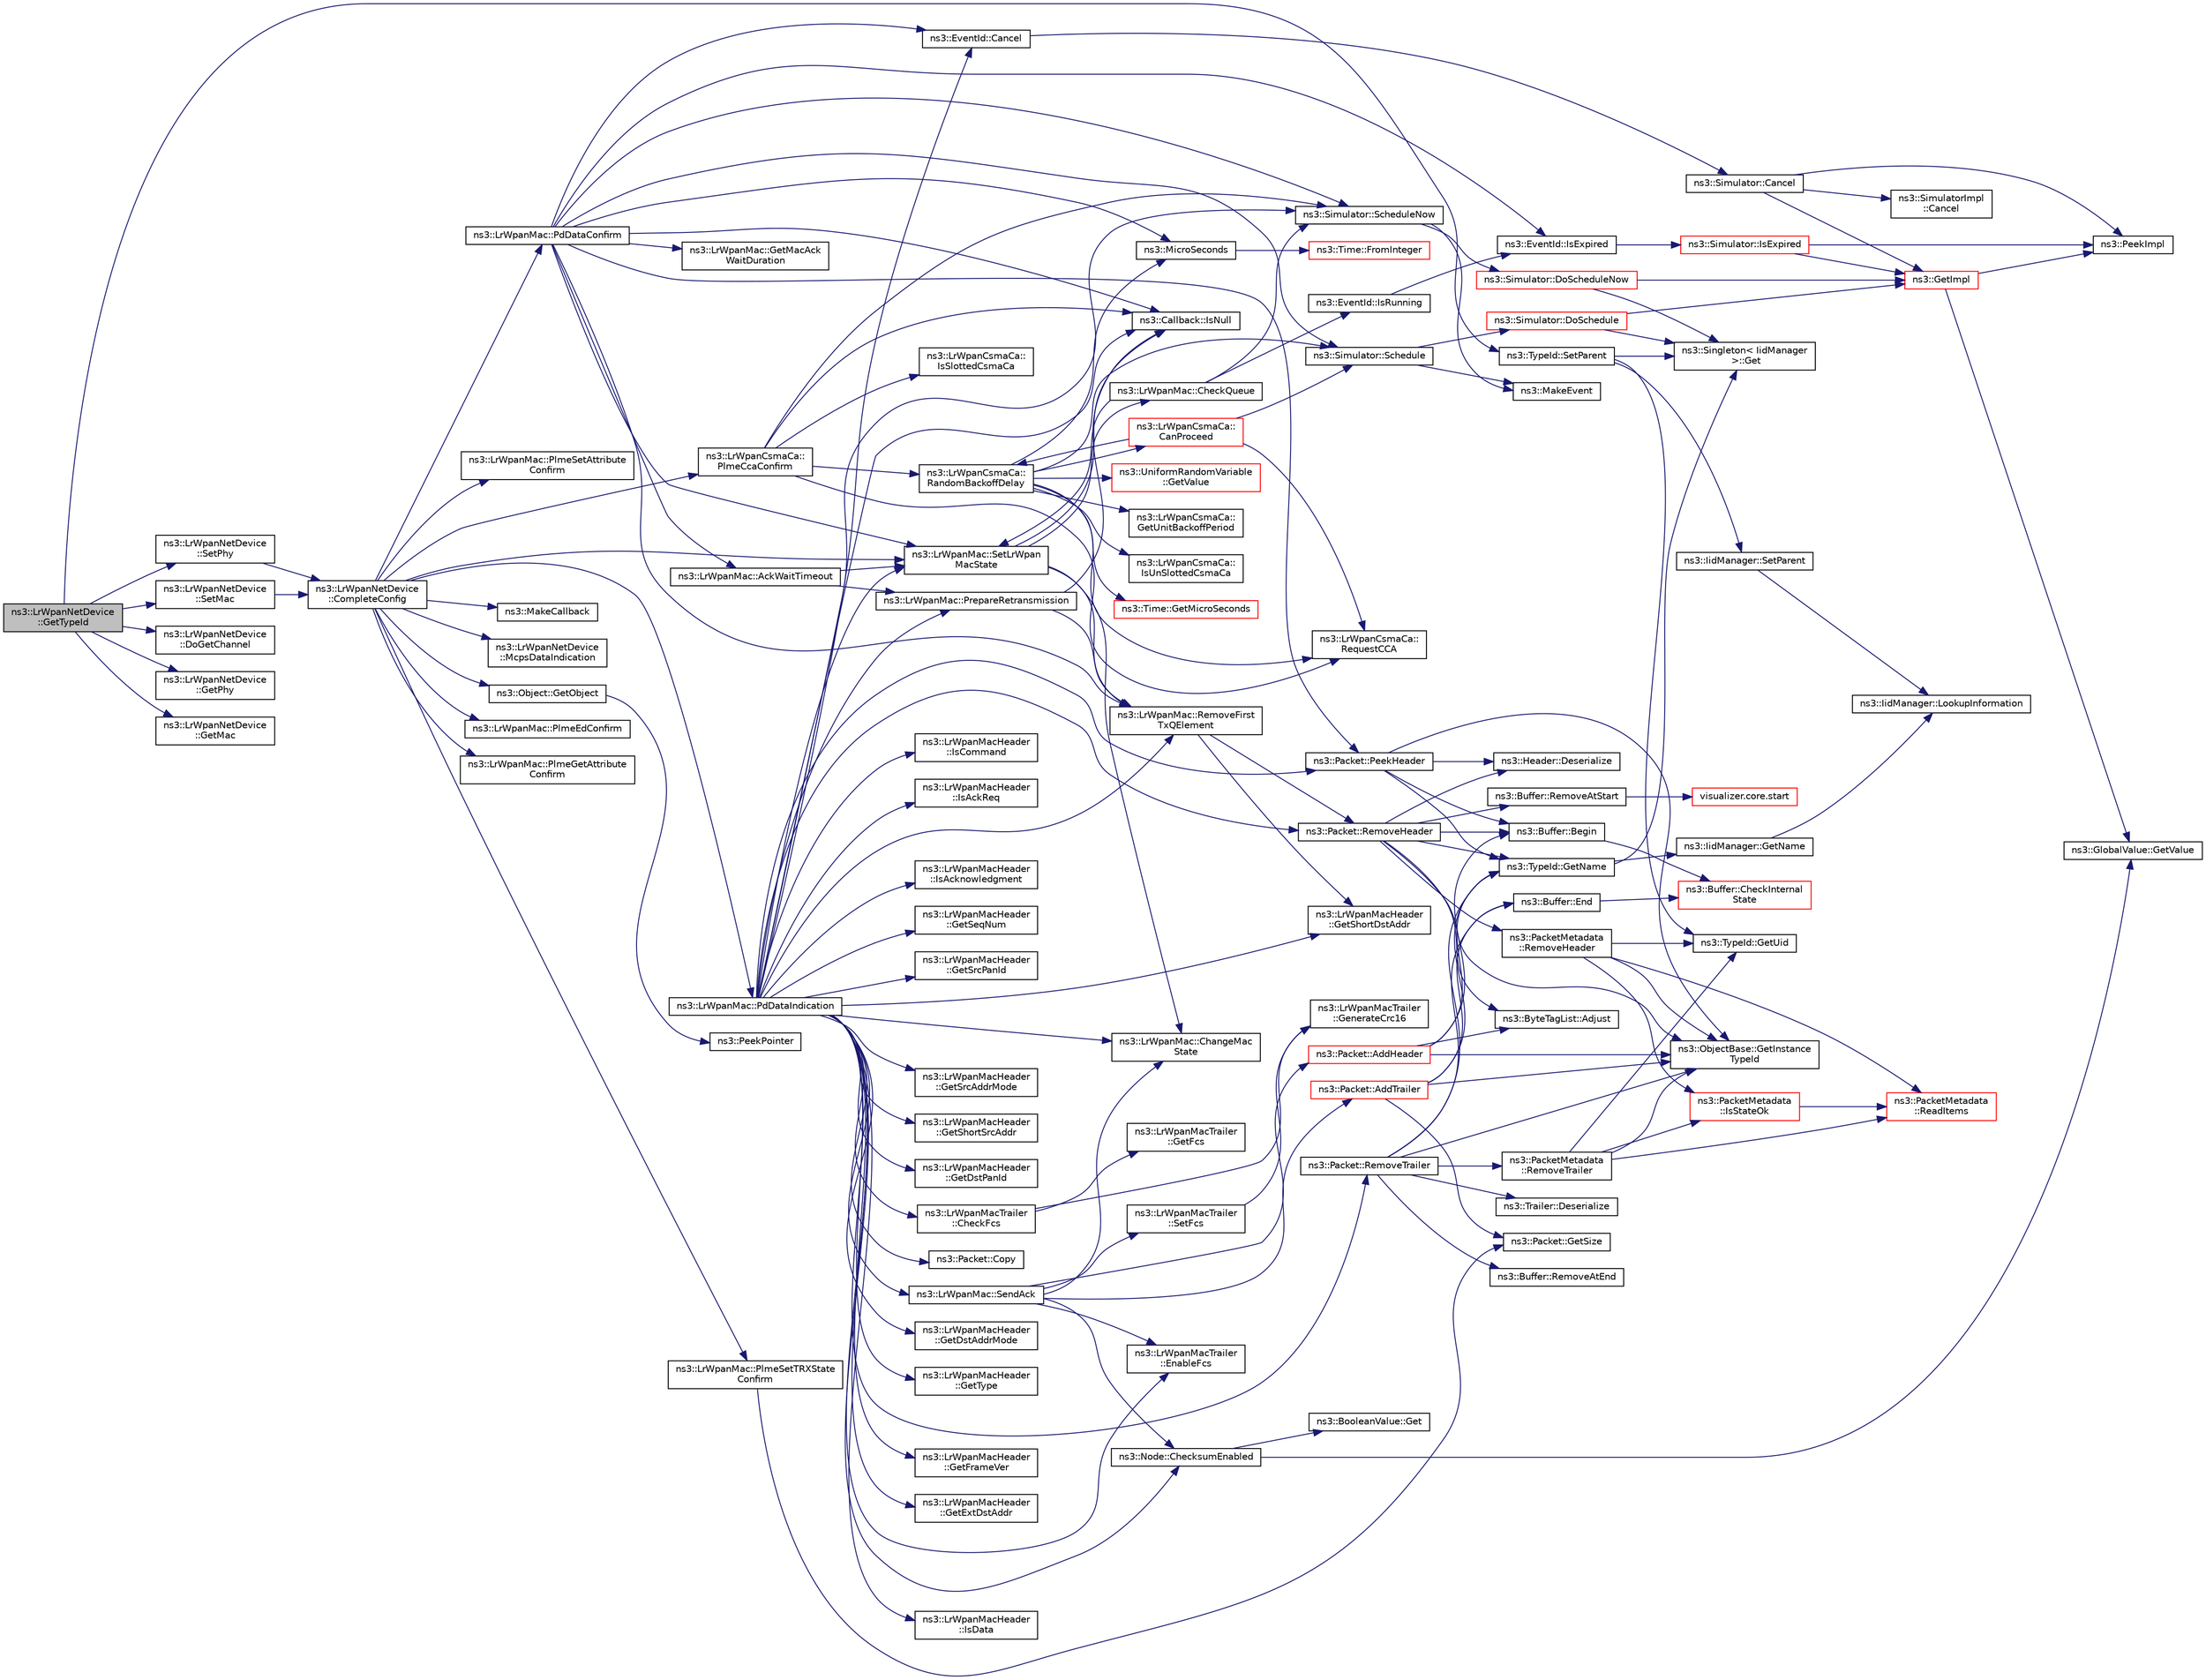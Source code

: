 digraph "ns3::LrWpanNetDevice::GetTypeId"
{
  edge [fontname="Helvetica",fontsize="10",labelfontname="Helvetica",labelfontsize="10"];
  node [fontname="Helvetica",fontsize="10",shape=record];
  rankdir="LR";
  Node1 [label="ns3::LrWpanNetDevice\l::GetTypeId",height=0.2,width=0.4,color="black", fillcolor="grey75", style="filled", fontcolor="black"];
  Node1 -> Node2 [color="midnightblue",fontsize="10",style="solid"];
  Node2 [label="ns3::TypeId::SetParent",height=0.2,width=0.4,color="black", fillcolor="white", style="filled",URL="$d6/d11/classns3_1_1TypeId.html#abaaca67ab7d2471067e7c275df0f7309"];
  Node2 -> Node3 [color="midnightblue",fontsize="10",style="solid"];
  Node3 [label="ns3::TypeId::GetUid",height=0.2,width=0.4,color="black", fillcolor="white", style="filled",URL="$d6/d11/classns3_1_1TypeId.html#acd3e41de6340d06299f4fd63e2ed8da0"];
  Node2 -> Node4 [color="midnightblue",fontsize="10",style="solid"];
  Node4 [label="ns3::Singleton\< IidManager\l \>::Get",height=0.2,width=0.4,color="black", fillcolor="white", style="filled",URL="$d8/d77/classns3_1_1Singleton.html#a80a2cd3c25a27ea72add7a9f7a141ffa"];
  Node2 -> Node5 [color="midnightblue",fontsize="10",style="solid"];
  Node5 [label="ns3::IidManager::SetParent",height=0.2,width=0.4,color="black", fillcolor="white", style="filled",URL="$d4/d1c/classns3_1_1IidManager.html#a4042931260554c907699367b6811426f"];
  Node5 -> Node6 [color="midnightblue",fontsize="10",style="solid"];
  Node6 [label="ns3::IidManager::LookupInformation",height=0.2,width=0.4,color="black", fillcolor="white", style="filled",URL="$d4/d1c/classns3_1_1IidManager.html#a6b1f4ba2815dba27a377e8a8db2384cf"];
  Node1 -> Node7 [color="midnightblue",fontsize="10",style="solid"];
  Node7 [label="ns3::LrWpanNetDevice\l::DoGetChannel",height=0.2,width=0.4,color="black", fillcolor="white", style="filled",URL="$dd/d73/classns3_1_1LrWpanNetDevice.html#a10023e92e2b456edf04b85a7d5a6eee9"];
  Node1 -> Node8 [color="midnightblue",fontsize="10",style="solid"];
  Node8 [label="ns3::LrWpanNetDevice\l::GetPhy",height=0.2,width=0.4,color="black", fillcolor="white", style="filled",URL="$dd/d73/classns3_1_1LrWpanNetDevice.html#ae5f566c0d7718541c5520ac8508bd140"];
  Node1 -> Node9 [color="midnightblue",fontsize="10",style="solid"];
  Node9 [label="ns3::LrWpanNetDevice\l::SetPhy",height=0.2,width=0.4,color="black", fillcolor="white", style="filled",URL="$dd/d73/classns3_1_1LrWpanNetDevice.html#a521c26ef227a41d835ee5ee6ed783480"];
  Node9 -> Node10 [color="midnightblue",fontsize="10",style="solid"];
  Node10 [label="ns3::LrWpanNetDevice\l::CompleteConfig",height=0.2,width=0.4,color="black", fillcolor="white", style="filled",URL="$dd/d73/classns3_1_1LrWpanNetDevice.html#a2851594198a88409d0a25401e9c61997"];
  Node10 -> Node11 [color="midnightblue",fontsize="10",style="solid"];
  Node11 [label="ns3::MakeCallback",height=0.2,width=0.4,color="black", fillcolor="white", style="filled",URL="$dd/de0/group__makecallbackmemptr.html#ga9376283685aa99d204048d6a4b7610a4"];
  Node10 -> Node12 [color="midnightblue",fontsize="10",style="solid"];
  Node12 [label="ns3::LrWpanNetDevice\l::McpsDataIndication",height=0.2,width=0.4,color="black", fillcolor="white", style="filled",URL="$dd/d73/classns3_1_1LrWpanNetDevice.html#a620a7403f05c4dc25de92c7304e4f17d"];
  Node10 -> Node13 [color="midnightblue",fontsize="10",style="solid"];
  Node13 [label="ns3::Object::GetObject",height=0.2,width=0.4,color="black", fillcolor="white", style="filled",URL="$d9/d77/classns3_1_1Object.html#a13e18c00017096c8381eb651d5bd0783"];
  Node13 -> Node14 [color="midnightblue",fontsize="10",style="solid"];
  Node14 [label="ns3::PeekPointer",height=0.2,width=0.4,color="black", fillcolor="white", style="filled",URL="$d7/d2e/namespacens3.html#af2a7557fe9afdd98d8f6f8f6e412cf5a"];
  Node10 -> Node15 [color="midnightblue",fontsize="10",style="solid"];
  Node15 [label="ns3::LrWpanMac::PdDataIndication",height=0.2,width=0.4,color="black", fillcolor="white", style="filled",URL="$db/d57/classns3_1_1LrWpanMac.html#a71139cc1bd26ab1c0a9c2e7791631389"];
  Node15 -> Node16 [color="midnightblue",fontsize="10",style="solid"];
  Node16 [label="ns3::Packet::Copy",height=0.2,width=0.4,color="black", fillcolor="white", style="filled",URL="$dd/d7a/classns3_1_1Packet.html#a5d5c70802a5f77fc5f0001e0cfc1898b",tooltip="performs a COW copy of the packet. "];
  Node15 -> Node17 [color="midnightblue",fontsize="10",style="solid"];
  Node17 [label="ns3::Packet::RemoveTrailer",height=0.2,width=0.4,color="black", fillcolor="white", style="filled",URL="$dd/d7a/classns3_1_1Packet.html#a2155e042083e9a17ad3b33f9fecb4be4",tooltip="Remove a deserialized trailer from the internal buffer. "];
  Node17 -> Node18 [color="midnightblue",fontsize="10",style="solid"];
  Node18 [label="ns3::Trailer::Deserialize",height=0.2,width=0.4,color="black", fillcolor="white", style="filled",URL="$de/db6/classns3_1_1Trailer.html#aed0f0292faca43ef8676c05d70a664cf"];
  Node17 -> Node19 [color="midnightblue",fontsize="10",style="solid"];
  Node19 [label="ns3::Buffer::End",height=0.2,width=0.4,color="black", fillcolor="white", style="filled",URL="$da/d85/classns3_1_1Buffer.html#a52207c7aed7bae89fba2f9e997c82724"];
  Node19 -> Node20 [color="midnightblue",fontsize="10",style="solid"];
  Node20 [label="ns3::Buffer::CheckInternal\lState",height=0.2,width=0.4,color="red", fillcolor="white", style="filled",URL="$da/d85/classns3_1_1Buffer.html#a6202ce7f1ecc1fc7a14cc13017375d14",tooltip="Checks the internal buffer structures consistency. "];
  Node17 -> Node21 [color="midnightblue",fontsize="10",style="solid"];
  Node21 [label="ns3::ObjectBase::GetInstance\lTypeId",height=0.2,width=0.4,color="black", fillcolor="white", style="filled",URL="$d2/dac/classns3_1_1ObjectBase.html#abe5b43a6f5b99a92a4c3122db31f06fb"];
  Node17 -> Node22 [color="midnightblue",fontsize="10",style="solid"];
  Node22 [label="ns3::TypeId::GetName",height=0.2,width=0.4,color="black", fillcolor="white", style="filled",URL="$d6/d11/classns3_1_1TypeId.html#aa3c41c79ae428b3cb396a9c6bb3ef314"];
  Node22 -> Node4 [color="midnightblue",fontsize="10",style="solid"];
  Node22 -> Node23 [color="midnightblue",fontsize="10",style="solid"];
  Node23 [label="ns3::IidManager::GetName",height=0.2,width=0.4,color="black", fillcolor="white", style="filled",URL="$d4/d1c/classns3_1_1IidManager.html#a5d68d0f0f44594dcdec239dbdb5bf53c"];
  Node23 -> Node6 [color="midnightblue",fontsize="10",style="solid"];
  Node17 -> Node24 [color="midnightblue",fontsize="10",style="solid"];
  Node24 [label="ns3::Buffer::RemoveAtEnd",height=0.2,width=0.4,color="black", fillcolor="white", style="filled",URL="$da/d85/classns3_1_1Buffer.html#a83b30fd8e1202e778fb471757b800d47"];
  Node17 -> Node25 [color="midnightblue",fontsize="10",style="solid"];
  Node25 [label="ns3::PacketMetadata\l::RemoveTrailer",height=0.2,width=0.4,color="black", fillcolor="white", style="filled",URL="$d1/db1/classns3_1_1PacketMetadata.html#a2eaa46d9f7c88a5aef121521b196753c"];
  Node25 -> Node21 [color="midnightblue",fontsize="10",style="solid"];
  Node25 -> Node3 [color="midnightblue",fontsize="10",style="solid"];
  Node25 -> Node26 [color="midnightblue",fontsize="10",style="solid"];
  Node26 [label="ns3::PacketMetadata\l::IsStateOk",height=0.2,width=0.4,color="red", fillcolor="white", style="filled",URL="$d1/db1/classns3_1_1PacketMetadata.html#a208d3163e28704438cdd4d30318e489c",tooltip="Check if the metadata state is ok. "];
  Node26 -> Node27 [color="midnightblue",fontsize="10",style="solid"];
  Node27 [label="ns3::PacketMetadata\l::ReadItems",height=0.2,width=0.4,color="red", fillcolor="white", style="filled",URL="$d1/db1/classns3_1_1PacketMetadata.html#a3719ad2c32313a9a1c74462322e8b517",tooltip="Read items. "];
  Node25 -> Node27 [color="midnightblue",fontsize="10",style="solid"];
  Node15 -> Node28 [color="midnightblue",fontsize="10",style="solid"];
  Node28 [label="ns3::Node::ChecksumEnabled",height=0.2,width=0.4,color="black", fillcolor="white", style="filled",URL="$dd/ded/classns3_1_1Node.html#a0515bfe9a3aeb6605d657ba855699815"];
  Node28 -> Node29 [color="midnightblue",fontsize="10",style="solid"];
  Node29 [label="ns3::GlobalValue::GetValue",height=0.2,width=0.4,color="black", fillcolor="white", style="filled",URL="$dc/d02/classns3_1_1GlobalValue.html#aa33773cb952ba3c285a03ae2c4769b84"];
  Node28 -> Node30 [color="midnightblue",fontsize="10",style="solid"];
  Node30 [label="ns3::BooleanValue::Get",height=0.2,width=0.4,color="black", fillcolor="white", style="filled",URL="$d5/d0c/classns3_1_1BooleanValue.html#a15d5d96abfd11676964f40859442ec12"];
  Node15 -> Node31 [color="midnightblue",fontsize="10",style="solid"];
  Node31 [label="ns3::LrWpanMacTrailer\l::EnableFcs",height=0.2,width=0.4,color="black", fillcolor="white", style="filled",URL="$d7/d32/classns3_1_1LrWpanMacTrailer.html#ade854ac8fcf338673c01c205b693ecfc"];
  Node15 -> Node32 [color="midnightblue",fontsize="10",style="solid"];
  Node32 [label="ns3::LrWpanMacTrailer\l::CheckFcs",height=0.2,width=0.4,color="black", fillcolor="white", style="filled",URL="$d7/d32/classns3_1_1LrWpanMacTrailer.html#ad0eff9b77569c8f6abce72a04b27794b"];
  Node32 -> Node33 [color="midnightblue",fontsize="10",style="solid"];
  Node33 [label="ns3::LrWpanMacTrailer\l::GenerateCrc16",height=0.2,width=0.4,color="black", fillcolor="white", style="filled",URL="$d7/d32/classns3_1_1LrWpanMacTrailer.html#a834005b6ad953ca027a5782a93613718"];
  Node32 -> Node34 [color="midnightblue",fontsize="10",style="solid"];
  Node34 [label="ns3::LrWpanMacTrailer\l::GetFcs",height=0.2,width=0.4,color="black", fillcolor="white", style="filled",URL="$d7/d32/classns3_1_1LrWpanMacTrailer.html#a040226de468b8c69c3924b79f20edcab"];
  Node15 -> Node35 [color="midnightblue",fontsize="10",style="solid"];
  Node35 [label="ns3::Packet::RemoveHeader",height=0.2,width=0.4,color="black", fillcolor="white", style="filled",URL="$dd/d7a/classns3_1_1Packet.html#a0961eccf975d75f902d40956c93ba63e",tooltip="Deserialize and remove the header from the internal buffer. "];
  Node35 -> Node36 [color="midnightblue",fontsize="10",style="solid"];
  Node36 [label="ns3::Header::Deserialize",height=0.2,width=0.4,color="black", fillcolor="white", style="filled",URL="$d6/dae/classns3_1_1Header.html#a78be9400bb66b2a8543606f395ef5396"];
  Node35 -> Node37 [color="midnightblue",fontsize="10",style="solid"];
  Node37 [label="ns3::Buffer::Begin",height=0.2,width=0.4,color="black", fillcolor="white", style="filled",URL="$da/d85/classns3_1_1Buffer.html#a893d4bf50df13e730b6cd0fda91b967f"];
  Node37 -> Node20 [color="midnightblue",fontsize="10",style="solid"];
  Node35 -> Node21 [color="midnightblue",fontsize="10",style="solid"];
  Node35 -> Node22 [color="midnightblue",fontsize="10",style="solid"];
  Node35 -> Node38 [color="midnightblue",fontsize="10",style="solid"];
  Node38 [label="ns3::Buffer::RemoveAtStart",height=0.2,width=0.4,color="black", fillcolor="white", style="filled",URL="$da/d85/classns3_1_1Buffer.html#adeecbb3e8f518aec6fee0437578ade4b"];
  Node38 -> Node39 [color="midnightblue",fontsize="10",style="solid"];
  Node39 [label="visualizer.core.start",height=0.2,width=0.4,color="red", fillcolor="white", style="filled",URL="$df/d6c/namespacevisualizer_1_1core.html#a2a35e5d8a34af358b508dac8635754e0"];
  Node35 -> Node40 [color="midnightblue",fontsize="10",style="solid"];
  Node40 [label="ns3::ByteTagList::Adjust",height=0.2,width=0.4,color="black", fillcolor="white", style="filled",URL="$dd/d64/classns3_1_1ByteTagList.html#a1fec06d7e6daaf8039cf2a148e4090f2"];
  Node35 -> Node41 [color="midnightblue",fontsize="10",style="solid"];
  Node41 [label="ns3::PacketMetadata\l::RemoveHeader",height=0.2,width=0.4,color="black", fillcolor="white", style="filled",URL="$d1/db1/classns3_1_1PacketMetadata.html#afa8a589ec783d4998516d7f39f21242d",tooltip="Remove an header. "];
  Node41 -> Node21 [color="midnightblue",fontsize="10",style="solid"];
  Node41 -> Node3 [color="midnightblue",fontsize="10",style="solid"];
  Node41 -> Node26 [color="midnightblue",fontsize="10",style="solid"];
  Node41 -> Node27 [color="midnightblue",fontsize="10",style="solid"];
  Node15 -> Node42 [color="midnightblue",fontsize="10",style="solid"];
  Node42 [label="ns3::LrWpanMacHeader\l::GetSeqNum",height=0.2,width=0.4,color="black", fillcolor="white", style="filled",URL="$d8/db7/classns3_1_1LrWpanMacHeader.html#af28fab1c806434e0a677982507eab69d"];
  Node15 -> Node43 [color="midnightblue",fontsize="10",style="solid"];
  Node43 [label="ns3::LrWpanMacHeader\l::GetSrcPanId",height=0.2,width=0.4,color="black", fillcolor="white", style="filled",URL="$d8/db7/classns3_1_1LrWpanMacHeader.html#ade0bb459db99b55b5833cab0532b047b"];
  Node15 -> Node44 [color="midnightblue",fontsize="10",style="solid"];
  Node44 [label="ns3::LrWpanMacHeader\l::GetSrcAddrMode",height=0.2,width=0.4,color="black", fillcolor="white", style="filled",URL="$d8/db7/classns3_1_1LrWpanMacHeader.html#a411db47eb714884a45adf78d79eb3304"];
  Node15 -> Node45 [color="midnightblue",fontsize="10",style="solid"];
  Node45 [label="ns3::LrWpanMacHeader\l::GetShortSrcAddr",height=0.2,width=0.4,color="black", fillcolor="white", style="filled",URL="$d8/db7/classns3_1_1LrWpanMacHeader.html#ab9e4b3858fbc55ca896f9789473f6a1a"];
  Node15 -> Node46 [color="midnightblue",fontsize="10",style="solid"];
  Node46 [label="ns3::LrWpanMacHeader\l::GetDstPanId",height=0.2,width=0.4,color="black", fillcolor="white", style="filled",URL="$d8/db7/classns3_1_1LrWpanMacHeader.html#a0a315dd05f63b5d640a854b6378c34f4"];
  Node15 -> Node47 [color="midnightblue",fontsize="10",style="solid"];
  Node47 [label="ns3::LrWpanMacHeader\l::GetDstAddrMode",height=0.2,width=0.4,color="black", fillcolor="white", style="filled",URL="$d8/db7/classns3_1_1LrWpanMacHeader.html#a4f5d04d695e3e500cc89c73300097350"];
  Node15 -> Node48 [color="midnightblue",fontsize="10",style="solid"];
  Node48 [label="ns3::LrWpanMacHeader\l::GetShortDstAddr",height=0.2,width=0.4,color="black", fillcolor="white", style="filled",URL="$d8/db7/classns3_1_1LrWpanMacHeader.html#ad11fd3c37b7d1622243ccd66c1dd690d"];
  Node15 -> Node49 [color="midnightblue",fontsize="10",style="solid"];
  Node49 [label="ns3::Callback::IsNull",height=0.2,width=0.4,color="black", fillcolor="white", style="filled",URL="$d1/d48/classns3_1_1Callback.html#aa8e27826badbf37f84763f36f70d9b54"];
  Node15 -> Node50 [color="midnightblue",fontsize="10",style="solid"];
  Node50 [label="ns3::LrWpanMacHeader\l::GetType",height=0.2,width=0.4,color="black", fillcolor="white", style="filled",URL="$d8/db7/classns3_1_1LrWpanMacHeader.html#a331e6f687e91bd806e29e6d1fbc79db9"];
  Node15 -> Node51 [color="midnightblue",fontsize="10",style="solid"];
  Node51 [label="ns3::LrWpanMacHeader\l::GetFrameVer",height=0.2,width=0.4,color="black", fillcolor="white", style="filled",URL="$d8/db7/classns3_1_1LrWpanMacHeader.html#aa9695d4722a1c995a493b9dcafa24a43"];
  Node15 -> Node52 [color="midnightblue",fontsize="10",style="solid"];
  Node52 [label="ns3::LrWpanMacHeader\l::GetExtDstAddr",height=0.2,width=0.4,color="black", fillcolor="white", style="filled",URL="$d8/db7/classns3_1_1LrWpanMacHeader.html#a5489b85d8fd900a69e02e8aaaeb327fd"];
  Node15 -> Node53 [color="midnightblue",fontsize="10",style="solid"];
  Node53 [label="ns3::LrWpanMacHeader\l::IsData",height=0.2,width=0.4,color="black", fillcolor="white", style="filled",URL="$d8/db7/classns3_1_1LrWpanMacHeader.html#abcfe545d43abb3f484c92531d04e5095"];
  Node15 -> Node54 [color="midnightblue",fontsize="10",style="solid"];
  Node54 [label="ns3::LrWpanMacHeader\l::IsCommand",height=0.2,width=0.4,color="black", fillcolor="white", style="filled",URL="$d8/db7/classns3_1_1LrWpanMacHeader.html#ae2e5156cc329c6330180c810b3e446a7"];
  Node15 -> Node55 [color="midnightblue",fontsize="10",style="solid"];
  Node55 [label="ns3::LrWpanMacHeader\l::IsAckReq",height=0.2,width=0.4,color="black", fillcolor="white", style="filled",URL="$d8/db7/classns3_1_1LrWpanMacHeader.html#ab86bdcc5f99fa760559033dff1afbef5"];
  Node15 -> Node56 [color="midnightblue",fontsize="10",style="solid"];
  Node56 [label="ns3::EventId::Cancel",height=0.2,width=0.4,color="black", fillcolor="white", style="filled",URL="$d1/df8/classns3_1_1EventId.html#a993ae94e48e014e1afd47edb16db7a11"];
  Node56 -> Node57 [color="midnightblue",fontsize="10",style="solid"];
  Node57 [label="ns3::Simulator::Cancel",height=0.2,width=0.4,color="black", fillcolor="white", style="filled",URL="$d7/deb/classns3_1_1Simulator.html#a1b903a62d6117ef28f7ba3c6500689bf"];
  Node57 -> Node58 [color="midnightblue",fontsize="10",style="solid"];
  Node58 [label="ns3::PeekImpl",height=0.2,width=0.4,color="black", fillcolor="white", style="filled",URL="$d4/d8b/group__simulator.html#ga233c5c38de117e4e4a5a9cd168694792",tooltip="Get the static SimulatorImpl instance. "];
  Node57 -> Node59 [color="midnightblue",fontsize="10",style="solid"];
  Node59 [label="ns3::GetImpl",height=0.2,width=0.4,color="red", fillcolor="white", style="filled",URL="$d4/d8b/group__simulator.html#ga42eb4eddad41528d4d99794a3dae3fd0",tooltip="Get the SimulatorImpl singleton. "];
  Node59 -> Node58 [color="midnightblue",fontsize="10",style="solid"];
  Node59 -> Node29 [color="midnightblue",fontsize="10",style="solid"];
  Node57 -> Node60 [color="midnightblue",fontsize="10",style="solid"];
  Node60 [label="ns3::SimulatorImpl\l::Cancel",height=0.2,width=0.4,color="black", fillcolor="white", style="filled",URL="$d2/d19/classns3_1_1SimulatorImpl.html#ad117e616c99c915ddac6267a74804807"];
  Node15 -> Node61 [color="midnightblue",fontsize="10",style="solid"];
  Node61 [label="ns3::LrWpanMac::PrepareRetransmission",height=0.2,width=0.4,color="black", fillcolor="white", style="filled",URL="$db/d57/classns3_1_1LrWpanMac.html#ab13e2a85286df14146410591f378f81d"];
  Node61 -> Node49 [color="midnightblue",fontsize="10",style="solid"];
  Node61 -> Node62 [color="midnightblue",fontsize="10",style="solid"];
  Node62 [label="ns3::LrWpanMac::RemoveFirst\lTxQElement",height=0.2,width=0.4,color="black", fillcolor="white", style="filled",URL="$db/d57/classns3_1_1LrWpanMac.html#a359da7ecf2f56e4f62f5e8173bf989dd"];
  Node62 -> Node35 [color="midnightblue",fontsize="10",style="solid"];
  Node62 -> Node48 [color="midnightblue",fontsize="10",style="solid"];
  Node15 -> Node63 [color="midnightblue",fontsize="10",style="solid"];
  Node63 [label="ns3::LrWpanMac::ChangeMac\lState",height=0.2,width=0.4,color="black", fillcolor="white", style="filled",URL="$db/d57/classns3_1_1LrWpanMac.html#a9218b72b6b4326ae606de4a74a82ab6d"];
  Node15 -> Node64 [color="midnightblue",fontsize="10",style="solid"];
  Node64 [label="ns3::Simulator::ScheduleNow",height=0.2,width=0.4,color="black", fillcolor="white", style="filled",URL="$d7/deb/classns3_1_1Simulator.html#a2219ee02c0647adc83d1c918c3256266"];
  Node64 -> Node65 [color="midnightblue",fontsize="10",style="solid"];
  Node65 [label="ns3::Simulator::DoScheduleNow",height=0.2,width=0.4,color="red", fillcolor="white", style="filled",URL="$d7/deb/classns3_1_1Simulator.html#a9377ee62d67f7923318c4313a3b285f8"];
  Node65 -> Node4 [color="midnightblue",fontsize="10",style="solid"];
  Node65 -> Node59 [color="midnightblue",fontsize="10",style="solid"];
  Node64 -> Node66 [color="midnightblue",fontsize="10",style="solid"];
  Node66 [label="ns3::MakeEvent",height=0.2,width=0.4,color="black", fillcolor="white", style="filled",URL="$d0/dac/group__makeeventfnptr.html#ga289a28a2497c18a9bd299e5e2014094b"];
  Node15 -> Node67 [color="midnightblue",fontsize="10",style="solid"];
  Node67 [label="ns3::LrWpanMac::SendAck",height=0.2,width=0.4,color="black", fillcolor="white", style="filled",URL="$db/d57/classns3_1_1LrWpanMac.html#afdf2ca2fc6e15fbb1767720607a101f8"];
  Node67 -> Node68 [color="midnightblue",fontsize="10",style="solid"];
  Node68 [label="ns3::Packet::AddHeader",height=0.2,width=0.4,color="red", fillcolor="white", style="filled",URL="$dd/d7a/classns3_1_1Packet.html#a465108c595a0bc592095cbcab1832ed8",tooltip="Add header to this packet. "];
  Node68 -> Node21 [color="midnightblue",fontsize="10",style="solid"];
  Node68 -> Node22 [color="midnightblue",fontsize="10",style="solid"];
  Node68 -> Node40 [color="midnightblue",fontsize="10",style="solid"];
  Node68 -> Node37 [color="midnightblue",fontsize="10",style="solid"];
  Node67 -> Node28 [color="midnightblue",fontsize="10",style="solid"];
  Node67 -> Node31 [color="midnightblue",fontsize="10",style="solid"];
  Node67 -> Node69 [color="midnightblue",fontsize="10",style="solid"];
  Node69 [label="ns3::LrWpanMacTrailer\l::SetFcs",height=0.2,width=0.4,color="black", fillcolor="white", style="filled",URL="$d7/d32/classns3_1_1LrWpanMacTrailer.html#aac760c67e24c886640dd552fa5b92d4e"];
  Node69 -> Node33 [color="midnightblue",fontsize="10",style="solid"];
  Node67 -> Node70 [color="midnightblue",fontsize="10",style="solid"];
  Node70 [label="ns3::Packet::AddTrailer",height=0.2,width=0.4,color="red", fillcolor="white", style="filled",URL="$dd/d7a/classns3_1_1Packet.html#ae26b490c30ae5bc98be5181ec6e06db8",tooltip="Add trailer to this packet. "];
  Node70 -> Node21 [color="midnightblue",fontsize="10",style="solid"];
  Node70 -> Node22 [color="midnightblue",fontsize="10",style="solid"];
  Node70 -> Node71 [color="midnightblue",fontsize="10",style="solid"];
  Node71 [label="ns3::Packet::GetSize",height=0.2,width=0.4,color="black", fillcolor="white", style="filled",URL="$dd/d7a/classns3_1_1Packet.html#a462855c9929954d4301a4edfe55f4f1c",tooltip="Returns the the size in bytes of the packet (including the zero-filled initial payload). "];
  Node70 -> Node19 [color="midnightblue",fontsize="10",style="solid"];
  Node67 -> Node63 [color="midnightblue",fontsize="10",style="solid"];
  Node15 -> Node72 [color="midnightblue",fontsize="10",style="solid"];
  Node72 [label="ns3::LrWpanMacHeader\l::IsAcknowledgment",height=0.2,width=0.4,color="black", fillcolor="white", style="filled",URL="$d8/db7/classns3_1_1LrWpanMacHeader.html#a76e48364df7dc28eb24d2c46252fd81c"];
  Node15 -> Node73 [color="midnightblue",fontsize="10",style="solid"];
  Node73 [label="ns3::Packet::PeekHeader",height=0.2,width=0.4,color="black", fillcolor="white", style="filled",URL="$dd/d7a/classns3_1_1Packet.html#aadc63487bea70945c418f4c3e9b81964",tooltip="Deserialize but does not remove the header from the internal buffer. s This method invokes Header::De..."];
  Node73 -> Node36 [color="midnightblue",fontsize="10",style="solid"];
  Node73 -> Node37 [color="midnightblue",fontsize="10",style="solid"];
  Node73 -> Node21 [color="midnightblue",fontsize="10",style="solid"];
  Node73 -> Node22 [color="midnightblue",fontsize="10",style="solid"];
  Node15 -> Node62 [color="midnightblue",fontsize="10",style="solid"];
  Node15 -> Node74 [color="midnightblue",fontsize="10",style="solid"];
  Node74 [label="ns3::LrWpanMac::SetLrWpan\lMacState",height=0.2,width=0.4,color="black", fillcolor="white", style="filled",URL="$db/d57/classns3_1_1LrWpanMac.html#a6749a353feb70bbb851b03477f56dc69"];
  Node74 -> Node63 [color="midnightblue",fontsize="10",style="solid"];
  Node74 -> Node75 [color="midnightblue",fontsize="10",style="solid"];
  Node75 [label="ns3::LrWpanMac::CheckQueue",height=0.2,width=0.4,color="black", fillcolor="white", style="filled",URL="$db/d57/classns3_1_1LrWpanMac.html#a316c3cc9f84eeadb0b2ca249a6d0caba"];
  Node75 -> Node76 [color="midnightblue",fontsize="10",style="solid"];
  Node76 [label="ns3::EventId::IsRunning",height=0.2,width=0.4,color="black", fillcolor="white", style="filled",URL="$d1/df8/classns3_1_1EventId.html#aabf8476d1a080c199ea0c6aa9ccea372"];
  Node76 -> Node77 [color="midnightblue",fontsize="10",style="solid"];
  Node77 [label="ns3::EventId::IsExpired",height=0.2,width=0.4,color="black", fillcolor="white", style="filled",URL="$d1/df8/classns3_1_1EventId.html#a5c30c92e7c1c34b4e8505cc07ed71b02"];
  Node77 -> Node78 [color="midnightblue",fontsize="10",style="solid"];
  Node78 [label="ns3::Simulator::IsExpired",height=0.2,width=0.4,color="red", fillcolor="white", style="filled",URL="$d7/deb/classns3_1_1Simulator.html#a83ac8425c319a29b64f6d3b2ffc61e9c"];
  Node78 -> Node58 [color="midnightblue",fontsize="10",style="solid"];
  Node78 -> Node59 [color="midnightblue",fontsize="10",style="solid"];
  Node75 -> Node64 [color="midnightblue",fontsize="10",style="solid"];
  Node75 -> Node74 [color="midnightblue",fontsize="10",style="solid"];
  Node74 -> Node49 [color="midnightblue",fontsize="10",style="solid"];
  Node74 -> Node62 [color="midnightblue",fontsize="10",style="solid"];
  Node10 -> Node79 [color="midnightblue",fontsize="10",style="solid"];
  Node79 [label="ns3::LrWpanMac::PdDataConfirm",height=0.2,width=0.4,color="black", fillcolor="white", style="filled",URL="$db/d57/classns3_1_1LrWpanMac.html#ac81207dec57efdb50dc4b1132e68399f"];
  Node79 -> Node73 [color="midnightblue",fontsize="10",style="solid"];
  Node79 -> Node80 [color="midnightblue",fontsize="10",style="solid"];
  Node80 [label="ns3::MicroSeconds",height=0.2,width=0.4,color="black", fillcolor="white", style="filled",URL="$d1/dec/group__timecivil.html#ga17465a639c8d1464e76538afdd78a9f0"];
  Node80 -> Node81 [color="midnightblue",fontsize="10",style="solid"];
  Node81 [label="ns3::Time::FromInteger",height=0.2,width=0.4,color="red", fillcolor="white", style="filled",URL="$dc/d04/classns3_1_1Time.html#a3e742c67b2764e75ff95f9b754d43fe9"];
  Node79 -> Node82 [color="midnightblue",fontsize="10",style="solid"];
  Node82 [label="ns3::LrWpanMac::GetMacAck\lWaitDuration",height=0.2,width=0.4,color="black", fillcolor="white", style="filled",URL="$db/d57/classns3_1_1LrWpanMac.html#af1ee95318d31af6be902e8550d3f7c6b"];
  Node79 -> Node77 [color="midnightblue",fontsize="10",style="solid"];
  Node79 -> Node83 [color="midnightblue",fontsize="10",style="solid"];
  Node83 [label="ns3::Simulator::Schedule",height=0.2,width=0.4,color="black", fillcolor="white", style="filled",URL="$d7/deb/classns3_1_1Simulator.html#a671882c894a08af4a5e91181bf1eec13"];
  Node83 -> Node84 [color="midnightblue",fontsize="10",style="solid"];
  Node84 [label="ns3::Simulator::DoSchedule",height=0.2,width=0.4,color="red", fillcolor="white", style="filled",URL="$d7/deb/classns3_1_1Simulator.html#a47af23973938819bdc89cb2807e09ed5"];
  Node84 -> Node4 [color="midnightblue",fontsize="10",style="solid"];
  Node84 -> Node59 [color="midnightblue",fontsize="10",style="solid"];
  Node83 -> Node66 [color="midnightblue",fontsize="10",style="solid"];
  Node79 -> Node85 [color="midnightblue",fontsize="10",style="solid"];
  Node85 [label="ns3::LrWpanMac::AckWaitTimeout",height=0.2,width=0.4,color="black", fillcolor="white", style="filled",URL="$db/d57/classns3_1_1LrWpanMac.html#ae22b4d0c1d90b75101491f1e74237029"];
  Node85 -> Node61 [color="midnightblue",fontsize="10",style="solid"];
  Node85 -> Node74 [color="midnightblue",fontsize="10",style="solid"];
  Node79 -> Node56 [color="midnightblue",fontsize="10",style="solid"];
  Node79 -> Node64 [color="midnightblue",fontsize="10",style="solid"];
  Node79 -> Node74 [color="midnightblue",fontsize="10",style="solid"];
  Node79 -> Node49 [color="midnightblue",fontsize="10",style="solid"];
  Node79 -> Node62 [color="midnightblue",fontsize="10",style="solid"];
  Node10 -> Node86 [color="midnightblue",fontsize="10",style="solid"];
  Node86 [label="ns3::LrWpanMac::PlmeEdConfirm",height=0.2,width=0.4,color="black", fillcolor="white", style="filled",URL="$db/d57/classns3_1_1LrWpanMac.html#a372f799dc789d4a24f7c6ba02c728ca3"];
  Node10 -> Node87 [color="midnightblue",fontsize="10",style="solid"];
  Node87 [label="ns3::LrWpanMac::PlmeGetAttribute\lConfirm",height=0.2,width=0.4,color="black", fillcolor="white", style="filled",URL="$db/d57/classns3_1_1LrWpanMac.html#a94441fcedfe8decefa629115668efb33"];
  Node10 -> Node88 [color="midnightblue",fontsize="10",style="solid"];
  Node88 [label="ns3::LrWpanMac::PlmeSetTRXState\lConfirm",height=0.2,width=0.4,color="black", fillcolor="white", style="filled",URL="$db/d57/classns3_1_1LrWpanMac.html#a179b41ff2bf7435896b150cf83a00f02"];
  Node88 -> Node71 [color="midnightblue",fontsize="10",style="solid"];
  Node10 -> Node89 [color="midnightblue",fontsize="10",style="solid"];
  Node89 [label="ns3::LrWpanMac::PlmeSetAttribute\lConfirm",height=0.2,width=0.4,color="black", fillcolor="white", style="filled",URL="$db/d57/classns3_1_1LrWpanMac.html#aa28b4bf7ea32aaf9b0c8554e384f279a"];
  Node10 -> Node74 [color="midnightblue",fontsize="10",style="solid"];
  Node10 -> Node90 [color="midnightblue",fontsize="10",style="solid"];
  Node90 [label="ns3::LrWpanCsmaCa::\lPlmeCcaConfirm",height=0.2,width=0.4,color="black", fillcolor="white", style="filled",URL="$df/d61/classns3_1_1LrWpanCsmaCa.html#a1bf49464e78fc85f292ce927f79f5d84"];
  Node90 -> Node91 [color="midnightblue",fontsize="10",style="solid"];
  Node91 [label="ns3::LrWpanCsmaCa::\lIsSlottedCsmaCa",height=0.2,width=0.4,color="black", fillcolor="white", style="filled",URL="$df/d61/classns3_1_1LrWpanCsmaCa.html#accda524ef6c8f9ab6c54aff18e78c17a"];
  Node90 -> Node49 [color="midnightblue",fontsize="10",style="solid"];
  Node90 -> Node64 [color="midnightblue",fontsize="10",style="solid"];
  Node90 -> Node92 [color="midnightblue",fontsize="10",style="solid"];
  Node92 [label="ns3::LrWpanCsmaCa::\lRequestCCA",height=0.2,width=0.4,color="black", fillcolor="white", style="filled",URL="$df/d61/classns3_1_1LrWpanCsmaCa.html#ac471353c2a9103e1d081f8690a0415a6"];
  Node90 -> Node93 [color="midnightblue",fontsize="10",style="solid"];
  Node93 [label="ns3::LrWpanCsmaCa::\lRandomBackoffDelay",height=0.2,width=0.4,color="black", fillcolor="white", style="filled",URL="$df/d61/classns3_1_1LrWpanCsmaCa.html#a21224101ec7187a7f9560a36172841b8"];
  Node93 -> Node94 [color="midnightblue",fontsize="10",style="solid"];
  Node94 [label="ns3::UniformRandomVariable\l::GetValue",height=0.2,width=0.4,color="red", fillcolor="white", style="filled",URL="$d0/d5b/classns3_1_1UniformRandomVariable.html#a03822d8c86ac51e9aa83bbc73041386b",tooltip="Get the next random value, as a double in the specified range . "];
  Node93 -> Node80 [color="midnightblue",fontsize="10",style="solid"];
  Node93 -> Node95 [color="midnightblue",fontsize="10",style="solid"];
  Node95 [label="ns3::LrWpanCsmaCa::\lGetUnitBackoffPeriod",height=0.2,width=0.4,color="black", fillcolor="white", style="filled",URL="$df/d61/classns3_1_1LrWpanCsmaCa.html#a0ff6f47b6f3e5466d362404f43ea92d6"];
  Node93 -> Node96 [color="midnightblue",fontsize="10",style="solid"];
  Node96 [label="ns3::LrWpanCsmaCa::\lIsUnSlottedCsmaCa",height=0.2,width=0.4,color="black", fillcolor="white", style="filled",URL="$df/d61/classns3_1_1LrWpanCsmaCa.html#a68821debbc93931d4c074041809a81cb"];
  Node93 -> Node97 [color="midnightblue",fontsize="10",style="solid"];
  Node97 [label="ns3::Time::GetMicroSeconds",height=0.2,width=0.4,color="red", fillcolor="white", style="filled",URL="$dc/d04/classns3_1_1Time.html#a2542b9273c336da11fcaf54e8bc6e4c8"];
  Node93 -> Node83 [color="midnightblue",fontsize="10",style="solid"];
  Node93 -> Node92 [color="midnightblue",fontsize="10",style="solid"];
  Node93 -> Node98 [color="midnightblue",fontsize="10",style="solid"];
  Node98 [label="ns3::LrWpanCsmaCa::\lCanProceed",height=0.2,width=0.4,color="red", fillcolor="white", style="filled",URL="$df/d61/classns3_1_1LrWpanCsmaCa.html#a9f7dda9d4ebf114402edcd945fd310ef"];
  Node98 -> Node83 [color="midnightblue",fontsize="10",style="solid"];
  Node98 -> Node92 [color="midnightblue",fontsize="10",style="solid"];
  Node98 -> Node93 [color="midnightblue",fontsize="10",style="solid"];
  Node1 -> Node99 [color="midnightblue",fontsize="10",style="solid"];
  Node99 [label="ns3::LrWpanNetDevice\l::GetMac",height=0.2,width=0.4,color="black", fillcolor="white", style="filled",URL="$dd/d73/classns3_1_1LrWpanNetDevice.html#a1937e69c08baf66ebb5c9d937e52659a"];
  Node1 -> Node100 [color="midnightblue",fontsize="10",style="solid"];
  Node100 [label="ns3::LrWpanNetDevice\l::SetMac",height=0.2,width=0.4,color="black", fillcolor="white", style="filled",URL="$dd/d73/classns3_1_1LrWpanNetDevice.html#aa36a97b6898c9b5b2dd4f6d956eda590"];
  Node100 -> Node10 [color="midnightblue",fontsize="10",style="solid"];
}
